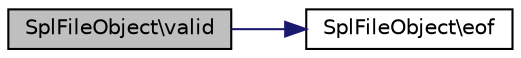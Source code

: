 digraph "SplFileObject\valid"
{
  edge [fontname="Helvetica",fontsize="10",labelfontname="Helvetica",labelfontsize="10"];
  node [fontname="Helvetica",fontsize="10",shape=record];
  rankdir="LR";
  Node1 [label="SplFileObject\\valid",height=0.2,width=0.4,color="black", fillcolor="grey75", style="filled" fontcolor="black"];
  Node1 -> Node2 [color="midnightblue",fontsize="10",style="solid",fontname="Helvetica"];
  Node2 [label="SplFileObject\\eof",height=0.2,width=0.4,color="black", fillcolor="white", style="filled",URL="$classSplFileObject.html#adf6cf247f8834f7fcd4fa7d809b7e1c5"];
}
